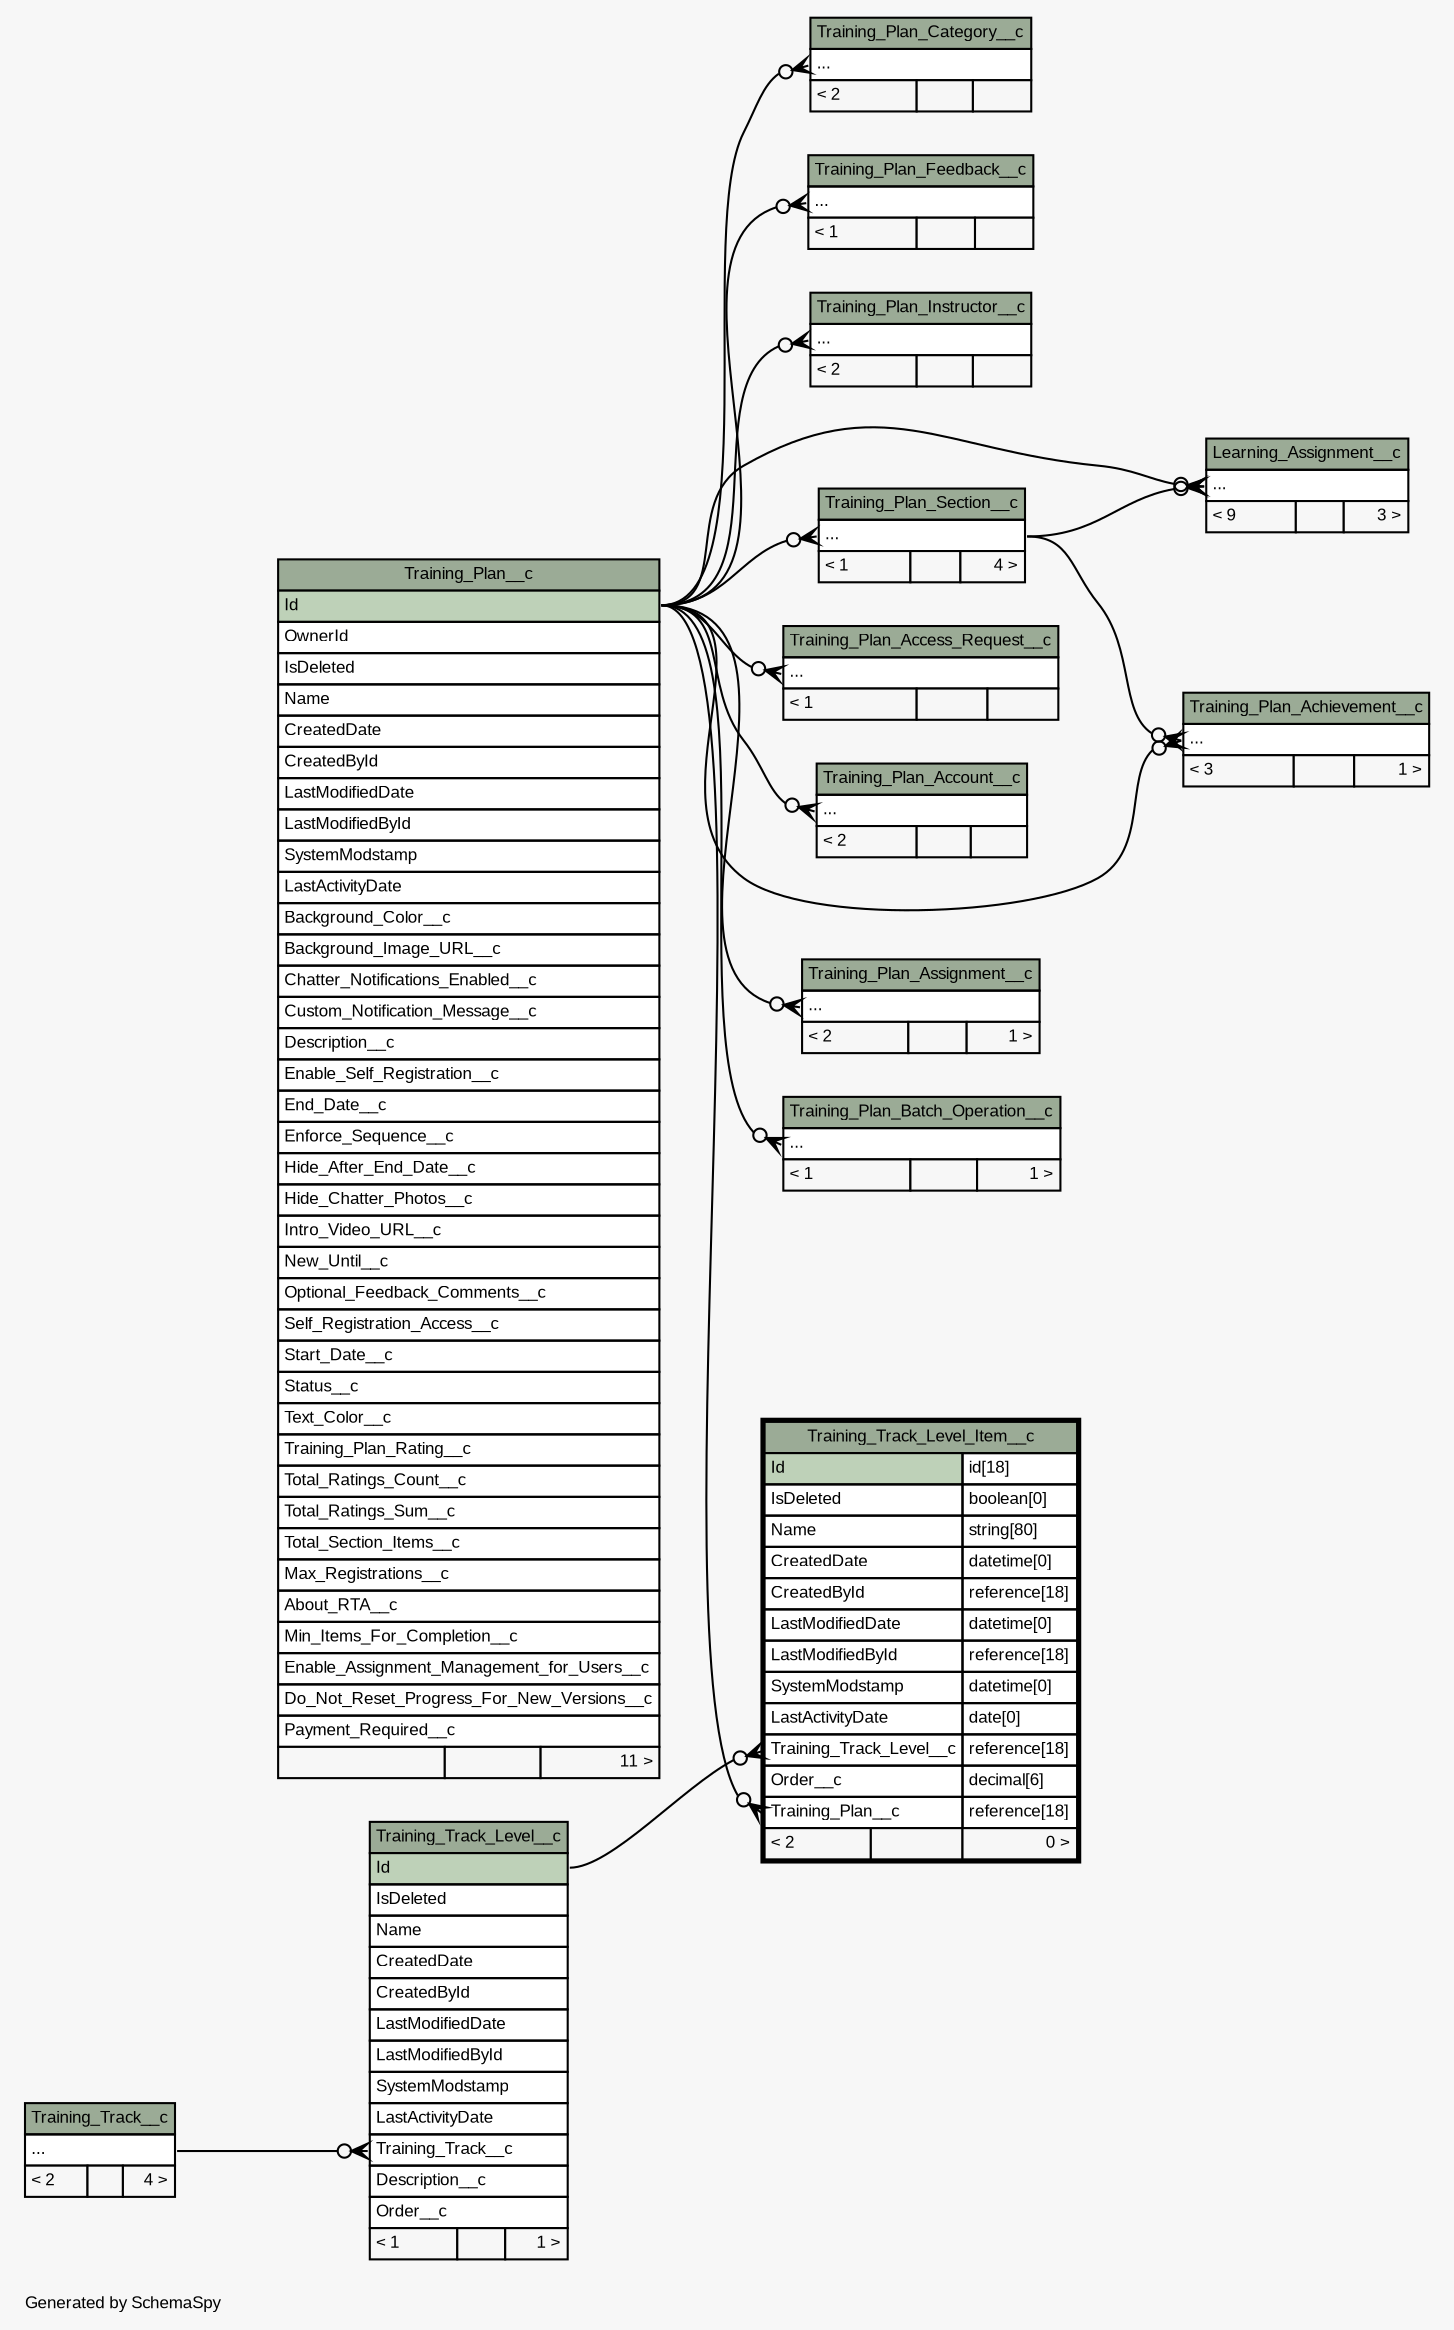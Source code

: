 // dot 2.36.0 on Mac OS X 10.10.3
// SchemaSpy rev 590
digraph "twoDegreesRelationshipsDiagram" {
  graph [
    rankdir="RL"
    bgcolor="#f7f7f7"
    label="\nGenerated by SchemaSpy"
    labeljust="l"
    nodesep="0.18"
    ranksep="0.46"
    fontname="Arial"
    fontsize="8"
  ];
  node [
    fontname="Arial"
    fontsize="8"
    shape="plaintext"
  ];
  edge [
    arrowsize="0.8"
  ];
  "Learning_Assignment__c":"elipses":w -> "Training_Plan__c":"Id":e [arrowhead=none dir=back arrowtail=crowodot];
  "Learning_Assignment__c":"elipses":w -> "Training_Plan_Section__c":"elipses":e [arrowhead=none dir=back arrowtail=crowodot];
  "Training_Plan_Access_Request__c":"elipses":w -> "Training_Plan__c":"Id":e [arrowhead=none dir=back arrowtail=crowodot];
  "Training_Plan_Account__c":"elipses":w -> "Training_Plan__c":"Id":e [arrowhead=none dir=back arrowtail=crowodot];
  "Training_Plan_Achievement__c":"elipses":w -> "Training_Plan__c":"Id":e [arrowhead=none dir=back arrowtail=crowodot];
  "Training_Plan_Achievement__c":"elipses":w -> "Training_Plan_Section__c":"elipses":e [arrowhead=none dir=back arrowtail=crowodot];
  "Training_Plan_Assignment__c":"elipses":w -> "Training_Plan__c":"Id":e [arrowhead=none dir=back arrowtail=crowodot];
  "Training_Plan_Batch_Operation__c":"elipses":w -> "Training_Plan__c":"Id":e [arrowhead=none dir=back arrowtail=crowodot];
  "Training_Plan_Category__c":"elipses":w -> "Training_Plan__c":"Id":e [arrowhead=none dir=back arrowtail=crowodot];
  "Training_Plan_Feedback__c":"elipses":w -> "Training_Plan__c":"Id":e [arrowhead=none dir=back arrowtail=crowodot];
  "Training_Plan_Instructor__c":"elipses":w -> "Training_Plan__c":"Id":e [arrowhead=none dir=back arrowtail=crowodot];
  "Training_Plan_Section__c":"elipses":w -> "Training_Plan__c":"Id":e [arrowhead=none dir=back arrowtail=crowodot];
  "Training_Track_Level__c":"Training_Track__c":w -> "Training_Track__c":"elipses":e [arrowhead=none dir=back arrowtail=crowodot];
  "Training_Track_Level_Item__c":"Training_Plan__c":w -> "Training_Plan__c":"Id":e [arrowhead=none dir=back arrowtail=crowodot];
  "Training_Track_Level_Item__c":"Training_Track_Level__c":w -> "Training_Track_Level__c":"Id":e [arrowhead=none dir=back arrowtail=crowodot];
  "Learning_Assignment__c" [
    label=<
    <TABLE BORDER="0" CELLBORDER="1" CELLSPACING="0" BGCOLOR="#ffffff">
      <TR><TD COLSPAN="3" BGCOLOR="#9bab96" ALIGN="CENTER">Learning_Assignment__c</TD></TR>
      <TR><TD PORT="elipses" COLSPAN="3" ALIGN="LEFT">...</TD></TR>
      <TR><TD ALIGN="LEFT" BGCOLOR="#f7f7f7">&lt; 9</TD><TD ALIGN="RIGHT" BGCOLOR="#f7f7f7">  </TD><TD ALIGN="RIGHT" BGCOLOR="#f7f7f7">3 &gt;</TD></TR>
    </TABLE>>
    URL="Learning_Assignment__c.html"
    tooltip="Learning_Assignment__c"
  ];
  "Training_Plan__c" [
    label=<
    <TABLE BORDER="0" CELLBORDER="1" CELLSPACING="0" BGCOLOR="#ffffff">
      <TR><TD COLSPAN="3" BGCOLOR="#9bab96" ALIGN="CENTER">Training_Plan__c</TD></TR>
      <TR><TD PORT="Id" COLSPAN="3" BGCOLOR="#bed1b8" ALIGN="LEFT">Id</TD></TR>
      <TR><TD PORT="OwnerId" COLSPAN="3" ALIGN="LEFT">OwnerId</TD></TR>
      <TR><TD PORT="IsDeleted" COLSPAN="3" ALIGN="LEFT">IsDeleted</TD></TR>
      <TR><TD PORT="Name" COLSPAN="3" ALIGN="LEFT">Name</TD></TR>
      <TR><TD PORT="CreatedDate" COLSPAN="3" ALIGN="LEFT">CreatedDate</TD></TR>
      <TR><TD PORT="CreatedById" COLSPAN="3" ALIGN="LEFT">CreatedById</TD></TR>
      <TR><TD PORT="LastModifiedDate" COLSPAN="3" ALIGN="LEFT">LastModifiedDate</TD></TR>
      <TR><TD PORT="LastModifiedById" COLSPAN="3" ALIGN="LEFT">LastModifiedById</TD></TR>
      <TR><TD PORT="SystemModstamp" COLSPAN="3" ALIGN="LEFT">SystemModstamp</TD></TR>
      <TR><TD PORT="LastActivityDate" COLSPAN="3" ALIGN="LEFT">LastActivityDate</TD></TR>
      <TR><TD PORT="Background_Color__c" COLSPAN="3" ALIGN="LEFT">Background_Color__c</TD></TR>
      <TR><TD PORT="Background_Image_URL__c" COLSPAN="3" ALIGN="LEFT">Background_Image_URL__c</TD></TR>
      <TR><TD PORT="Chatter_Notifications_Enabled__c" COLSPAN="3" ALIGN="LEFT">Chatter_Notifications_Enabled__c</TD></TR>
      <TR><TD PORT="Custom_Notification_Message__c" COLSPAN="3" ALIGN="LEFT">Custom_Notification_Message__c</TD></TR>
      <TR><TD PORT="Description__c" COLSPAN="3" ALIGN="LEFT">Description__c</TD></TR>
      <TR><TD PORT="Enable_Self_Registration__c" COLSPAN="3" ALIGN="LEFT">Enable_Self_Registration__c</TD></TR>
      <TR><TD PORT="End_Date__c" COLSPAN="3" ALIGN="LEFT">End_Date__c</TD></TR>
      <TR><TD PORT="Enforce_Sequence__c" COLSPAN="3" ALIGN="LEFT">Enforce_Sequence__c</TD></TR>
      <TR><TD PORT="Hide_After_End_Date__c" COLSPAN="3" ALIGN="LEFT">Hide_After_End_Date__c</TD></TR>
      <TR><TD PORT="Hide_Chatter_Photos__c" COLSPAN="3" ALIGN="LEFT">Hide_Chatter_Photos__c</TD></TR>
      <TR><TD PORT="Intro_Video_URL__c" COLSPAN="3" ALIGN="LEFT">Intro_Video_URL__c</TD></TR>
      <TR><TD PORT="New_Until__c" COLSPAN="3" ALIGN="LEFT">New_Until__c</TD></TR>
      <TR><TD PORT="Optional_Feedback_Comments__c" COLSPAN="3" ALIGN="LEFT">Optional_Feedback_Comments__c</TD></TR>
      <TR><TD PORT="Self_Registration_Access__c" COLSPAN="3" ALIGN="LEFT">Self_Registration_Access__c</TD></TR>
      <TR><TD PORT="Start_Date__c" COLSPAN="3" ALIGN="LEFT">Start_Date__c</TD></TR>
      <TR><TD PORT="Status__c" COLSPAN="3" ALIGN="LEFT">Status__c</TD></TR>
      <TR><TD PORT="Text_Color__c" COLSPAN="3" ALIGN="LEFT">Text_Color__c</TD></TR>
      <TR><TD PORT="Training_Plan_Rating__c" COLSPAN="3" ALIGN="LEFT">Training_Plan_Rating__c</TD></TR>
      <TR><TD PORT="Total_Ratings_Count__c" COLSPAN="3" ALIGN="LEFT">Total_Ratings_Count__c</TD></TR>
      <TR><TD PORT="Total_Ratings_Sum__c" COLSPAN="3" ALIGN="LEFT">Total_Ratings_Sum__c</TD></TR>
      <TR><TD PORT="Total_Section_Items__c" COLSPAN="3" ALIGN="LEFT">Total_Section_Items__c</TD></TR>
      <TR><TD PORT="Max_Registrations__c" COLSPAN="3" ALIGN="LEFT">Max_Registrations__c</TD></TR>
      <TR><TD PORT="About_RTA__c" COLSPAN="3" ALIGN="LEFT">About_RTA__c</TD></TR>
      <TR><TD PORT="Min_Items_For_Completion__c" COLSPAN="3" ALIGN="LEFT">Min_Items_For_Completion__c</TD></TR>
      <TR><TD PORT="Enable_Assignment_Management_for_Users__c" COLSPAN="3" ALIGN="LEFT">Enable_Assignment_Management_for_Users__c</TD></TR>
      <TR><TD PORT="Do_Not_Reset_Progress_For_New_Versions__c" COLSPAN="3" ALIGN="LEFT">Do_Not_Reset_Progress_For_New_Versions__c</TD></TR>
      <TR><TD PORT="Payment_Required__c" COLSPAN="3" ALIGN="LEFT">Payment_Required__c</TD></TR>
      <TR><TD ALIGN="LEFT" BGCOLOR="#f7f7f7">  </TD><TD ALIGN="RIGHT" BGCOLOR="#f7f7f7">  </TD><TD ALIGN="RIGHT" BGCOLOR="#f7f7f7">11 &gt;</TD></TR>
    </TABLE>>
    URL="Training_Plan__c.html"
    tooltip="Training_Plan__c"
  ];
  "Training_Plan_Access_Request__c" [
    label=<
    <TABLE BORDER="0" CELLBORDER="1" CELLSPACING="0" BGCOLOR="#ffffff">
      <TR><TD COLSPAN="3" BGCOLOR="#9bab96" ALIGN="CENTER">Training_Plan_Access_Request__c</TD></TR>
      <TR><TD PORT="elipses" COLSPAN="3" ALIGN="LEFT">...</TD></TR>
      <TR><TD ALIGN="LEFT" BGCOLOR="#f7f7f7">&lt; 1</TD><TD ALIGN="RIGHT" BGCOLOR="#f7f7f7">  </TD><TD ALIGN="RIGHT" BGCOLOR="#f7f7f7">  </TD></TR>
    </TABLE>>
    URL="Training_Plan_Access_Request__c.html"
    tooltip="Training_Plan_Access_Request__c"
  ];
  "Training_Plan_Account__c" [
    label=<
    <TABLE BORDER="0" CELLBORDER="1" CELLSPACING="0" BGCOLOR="#ffffff">
      <TR><TD COLSPAN="3" BGCOLOR="#9bab96" ALIGN="CENTER">Training_Plan_Account__c</TD></TR>
      <TR><TD PORT="elipses" COLSPAN="3" ALIGN="LEFT">...</TD></TR>
      <TR><TD ALIGN="LEFT" BGCOLOR="#f7f7f7">&lt; 2</TD><TD ALIGN="RIGHT" BGCOLOR="#f7f7f7">  </TD><TD ALIGN="RIGHT" BGCOLOR="#f7f7f7">  </TD></TR>
    </TABLE>>
    URL="Training_Plan_Account__c.html"
    tooltip="Training_Plan_Account__c"
  ];
  "Training_Plan_Achievement__c" [
    label=<
    <TABLE BORDER="0" CELLBORDER="1" CELLSPACING="0" BGCOLOR="#ffffff">
      <TR><TD COLSPAN="3" BGCOLOR="#9bab96" ALIGN="CENTER">Training_Plan_Achievement__c</TD></TR>
      <TR><TD PORT="elipses" COLSPAN="3" ALIGN="LEFT">...</TD></TR>
      <TR><TD ALIGN="LEFT" BGCOLOR="#f7f7f7">&lt; 3</TD><TD ALIGN="RIGHT" BGCOLOR="#f7f7f7">  </TD><TD ALIGN="RIGHT" BGCOLOR="#f7f7f7">1 &gt;</TD></TR>
    </TABLE>>
    URL="Training_Plan_Achievement__c.html"
    tooltip="Training_Plan_Achievement__c"
  ];
  "Training_Plan_Assignment__c" [
    label=<
    <TABLE BORDER="0" CELLBORDER="1" CELLSPACING="0" BGCOLOR="#ffffff">
      <TR><TD COLSPAN="3" BGCOLOR="#9bab96" ALIGN="CENTER">Training_Plan_Assignment__c</TD></TR>
      <TR><TD PORT="elipses" COLSPAN="3" ALIGN="LEFT">...</TD></TR>
      <TR><TD ALIGN="LEFT" BGCOLOR="#f7f7f7">&lt; 2</TD><TD ALIGN="RIGHT" BGCOLOR="#f7f7f7">  </TD><TD ALIGN="RIGHT" BGCOLOR="#f7f7f7">1 &gt;</TD></TR>
    </TABLE>>
    URL="Training_Plan_Assignment__c.html"
    tooltip="Training_Plan_Assignment__c"
  ];
  "Training_Plan_Batch_Operation__c" [
    label=<
    <TABLE BORDER="0" CELLBORDER="1" CELLSPACING="0" BGCOLOR="#ffffff">
      <TR><TD COLSPAN="3" BGCOLOR="#9bab96" ALIGN="CENTER">Training_Plan_Batch_Operation__c</TD></TR>
      <TR><TD PORT="elipses" COLSPAN="3" ALIGN="LEFT">...</TD></TR>
      <TR><TD ALIGN="LEFT" BGCOLOR="#f7f7f7">&lt; 1</TD><TD ALIGN="RIGHT" BGCOLOR="#f7f7f7">  </TD><TD ALIGN="RIGHT" BGCOLOR="#f7f7f7">1 &gt;</TD></TR>
    </TABLE>>
    URL="Training_Plan_Batch_Operation__c.html"
    tooltip="Training_Plan_Batch_Operation__c"
  ];
  "Training_Plan_Category__c" [
    label=<
    <TABLE BORDER="0" CELLBORDER="1" CELLSPACING="0" BGCOLOR="#ffffff">
      <TR><TD COLSPAN="3" BGCOLOR="#9bab96" ALIGN="CENTER">Training_Plan_Category__c</TD></TR>
      <TR><TD PORT="elipses" COLSPAN="3" ALIGN="LEFT">...</TD></TR>
      <TR><TD ALIGN="LEFT" BGCOLOR="#f7f7f7">&lt; 2</TD><TD ALIGN="RIGHT" BGCOLOR="#f7f7f7">  </TD><TD ALIGN="RIGHT" BGCOLOR="#f7f7f7">  </TD></TR>
    </TABLE>>
    URL="Training_Plan_Category__c.html"
    tooltip="Training_Plan_Category__c"
  ];
  "Training_Plan_Feedback__c" [
    label=<
    <TABLE BORDER="0" CELLBORDER="1" CELLSPACING="0" BGCOLOR="#ffffff">
      <TR><TD COLSPAN="3" BGCOLOR="#9bab96" ALIGN="CENTER">Training_Plan_Feedback__c</TD></TR>
      <TR><TD PORT="elipses" COLSPAN="3" ALIGN="LEFT">...</TD></TR>
      <TR><TD ALIGN="LEFT" BGCOLOR="#f7f7f7">&lt; 1</TD><TD ALIGN="RIGHT" BGCOLOR="#f7f7f7">  </TD><TD ALIGN="RIGHT" BGCOLOR="#f7f7f7">  </TD></TR>
    </TABLE>>
    URL="Training_Plan_Feedback__c.html"
    tooltip="Training_Plan_Feedback__c"
  ];
  "Training_Plan_Instructor__c" [
    label=<
    <TABLE BORDER="0" CELLBORDER="1" CELLSPACING="0" BGCOLOR="#ffffff">
      <TR><TD COLSPAN="3" BGCOLOR="#9bab96" ALIGN="CENTER">Training_Plan_Instructor__c</TD></TR>
      <TR><TD PORT="elipses" COLSPAN="3" ALIGN="LEFT">...</TD></TR>
      <TR><TD ALIGN="LEFT" BGCOLOR="#f7f7f7">&lt; 2</TD><TD ALIGN="RIGHT" BGCOLOR="#f7f7f7">  </TD><TD ALIGN="RIGHT" BGCOLOR="#f7f7f7">  </TD></TR>
    </TABLE>>
    URL="Training_Plan_Instructor__c.html"
    tooltip="Training_Plan_Instructor__c"
  ];
  "Training_Plan_Section__c" [
    label=<
    <TABLE BORDER="0" CELLBORDER="1" CELLSPACING="0" BGCOLOR="#ffffff">
      <TR><TD COLSPAN="3" BGCOLOR="#9bab96" ALIGN="CENTER">Training_Plan_Section__c</TD></TR>
      <TR><TD PORT="elipses" COLSPAN="3" ALIGN="LEFT">...</TD></TR>
      <TR><TD ALIGN="LEFT" BGCOLOR="#f7f7f7">&lt; 1</TD><TD ALIGN="RIGHT" BGCOLOR="#f7f7f7">  </TD><TD ALIGN="RIGHT" BGCOLOR="#f7f7f7">4 &gt;</TD></TR>
    </TABLE>>
    URL="Training_Plan_Section__c.html"
    tooltip="Training_Plan_Section__c"
  ];
  "Training_Track__c" [
    label=<
    <TABLE BORDER="0" CELLBORDER="1" CELLSPACING="0" BGCOLOR="#ffffff">
      <TR><TD COLSPAN="3" BGCOLOR="#9bab96" ALIGN="CENTER">Training_Track__c</TD></TR>
      <TR><TD PORT="elipses" COLSPAN="3" ALIGN="LEFT">...</TD></TR>
      <TR><TD ALIGN="LEFT" BGCOLOR="#f7f7f7">&lt; 2</TD><TD ALIGN="RIGHT" BGCOLOR="#f7f7f7">  </TD><TD ALIGN="RIGHT" BGCOLOR="#f7f7f7">4 &gt;</TD></TR>
    </TABLE>>
    URL="Training_Track__c.html"
    tooltip="Training_Track__c"
  ];
  "Training_Track_Level__c" [
    label=<
    <TABLE BORDER="0" CELLBORDER="1" CELLSPACING="0" BGCOLOR="#ffffff">
      <TR><TD COLSPAN="3" BGCOLOR="#9bab96" ALIGN="CENTER">Training_Track_Level__c</TD></TR>
      <TR><TD PORT="Id" COLSPAN="3" BGCOLOR="#bed1b8" ALIGN="LEFT">Id</TD></TR>
      <TR><TD PORT="IsDeleted" COLSPAN="3" ALIGN="LEFT">IsDeleted</TD></TR>
      <TR><TD PORT="Name" COLSPAN="3" ALIGN="LEFT">Name</TD></TR>
      <TR><TD PORT="CreatedDate" COLSPAN="3" ALIGN="LEFT">CreatedDate</TD></TR>
      <TR><TD PORT="CreatedById" COLSPAN="3" ALIGN="LEFT">CreatedById</TD></TR>
      <TR><TD PORT="LastModifiedDate" COLSPAN="3" ALIGN="LEFT">LastModifiedDate</TD></TR>
      <TR><TD PORT="LastModifiedById" COLSPAN="3" ALIGN="LEFT">LastModifiedById</TD></TR>
      <TR><TD PORT="SystemModstamp" COLSPAN="3" ALIGN="LEFT">SystemModstamp</TD></TR>
      <TR><TD PORT="LastActivityDate" COLSPAN="3" ALIGN="LEFT">LastActivityDate</TD></TR>
      <TR><TD PORT="Training_Track__c" COLSPAN="3" ALIGN="LEFT">Training_Track__c</TD></TR>
      <TR><TD PORT="Description__c" COLSPAN="3" ALIGN="LEFT">Description__c</TD></TR>
      <TR><TD PORT="Order__c" COLSPAN="3" ALIGN="LEFT">Order__c</TD></TR>
      <TR><TD ALIGN="LEFT" BGCOLOR="#f7f7f7">&lt; 1</TD><TD ALIGN="RIGHT" BGCOLOR="#f7f7f7">  </TD><TD ALIGN="RIGHT" BGCOLOR="#f7f7f7">1 &gt;</TD></TR>
    </TABLE>>
    URL="Training_Track_Level__c.html"
    tooltip="Training_Track_Level__c"
  ];
  "Training_Track_Level_Item__c" [
    label=<
    <TABLE BORDER="2" CELLBORDER="1" CELLSPACING="0" BGCOLOR="#ffffff">
      <TR><TD COLSPAN="3" BGCOLOR="#9bab96" ALIGN="CENTER">Training_Track_Level_Item__c</TD></TR>
      <TR><TD PORT="Id" COLSPAN="2" BGCOLOR="#bed1b8" ALIGN="LEFT">Id</TD><TD PORT="Id.type" ALIGN="LEFT">id[18]</TD></TR>
      <TR><TD PORT="IsDeleted" COLSPAN="2" ALIGN="LEFT">IsDeleted</TD><TD PORT="IsDeleted.type" ALIGN="LEFT">boolean[0]</TD></TR>
      <TR><TD PORT="Name" COLSPAN="2" ALIGN="LEFT">Name</TD><TD PORT="Name.type" ALIGN="LEFT">string[80]</TD></TR>
      <TR><TD PORT="CreatedDate" COLSPAN="2" ALIGN="LEFT">CreatedDate</TD><TD PORT="CreatedDate.type" ALIGN="LEFT">datetime[0]</TD></TR>
      <TR><TD PORT="CreatedById" COLSPAN="2" ALIGN="LEFT">CreatedById</TD><TD PORT="CreatedById.type" ALIGN="LEFT">reference[18]</TD></TR>
      <TR><TD PORT="LastModifiedDate" COLSPAN="2" ALIGN="LEFT">LastModifiedDate</TD><TD PORT="LastModifiedDate.type" ALIGN="LEFT">datetime[0]</TD></TR>
      <TR><TD PORT="LastModifiedById" COLSPAN="2" ALIGN="LEFT">LastModifiedById</TD><TD PORT="LastModifiedById.type" ALIGN="LEFT">reference[18]</TD></TR>
      <TR><TD PORT="SystemModstamp" COLSPAN="2" ALIGN="LEFT">SystemModstamp</TD><TD PORT="SystemModstamp.type" ALIGN="LEFT">datetime[0]</TD></TR>
      <TR><TD PORT="LastActivityDate" COLSPAN="2" ALIGN="LEFT">LastActivityDate</TD><TD PORT="LastActivityDate.type" ALIGN="LEFT">date[0]</TD></TR>
      <TR><TD PORT="Training_Track_Level__c" COLSPAN="2" ALIGN="LEFT">Training_Track_Level__c</TD><TD PORT="Training_Track_Level__c.type" ALIGN="LEFT">reference[18]</TD></TR>
      <TR><TD PORT="Order__c" COLSPAN="2" ALIGN="LEFT">Order__c</TD><TD PORT="Order__c.type" ALIGN="LEFT">decimal[6]</TD></TR>
      <TR><TD PORT="Training_Plan__c" COLSPAN="2" ALIGN="LEFT">Training_Plan__c</TD><TD PORT="Training_Plan__c.type" ALIGN="LEFT">reference[18]</TD></TR>
      <TR><TD ALIGN="LEFT" BGCOLOR="#f7f7f7">&lt; 2</TD><TD ALIGN="RIGHT" BGCOLOR="#f7f7f7">  </TD><TD ALIGN="RIGHT" BGCOLOR="#f7f7f7">0 &gt;</TD></TR>
    </TABLE>>
    URL="Training_Track_Level_Item__c.html"
    tooltip="Training_Track_Level_Item__c"
  ];
}
